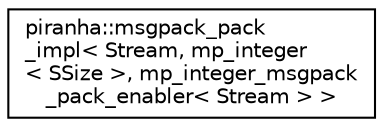 digraph "Graphical Class Hierarchy"
{
  edge [fontname="Helvetica",fontsize="10",labelfontname="Helvetica",labelfontsize="10"];
  node [fontname="Helvetica",fontsize="10",shape=record];
  rankdir="LR";
  Node0 [label="piranha::msgpack_pack\l_impl\< Stream, mp_integer\l\< SSize \>, mp_integer_msgpack\l_pack_enabler\< Stream \> \>",height=0.2,width=0.4,color="black", fillcolor="white", style="filled",URL="$structpiranha_1_1msgpack__pack__impl_3_01_stream_00_01mp__integer_3_01_s_size_01_4_00_01mp__inte77a75e7d87b2bf5d665fb0a3794fedde.html",tooltip="Specialisation of piranha::msgpack_pack() for piranha::mp_integer. "];
}
